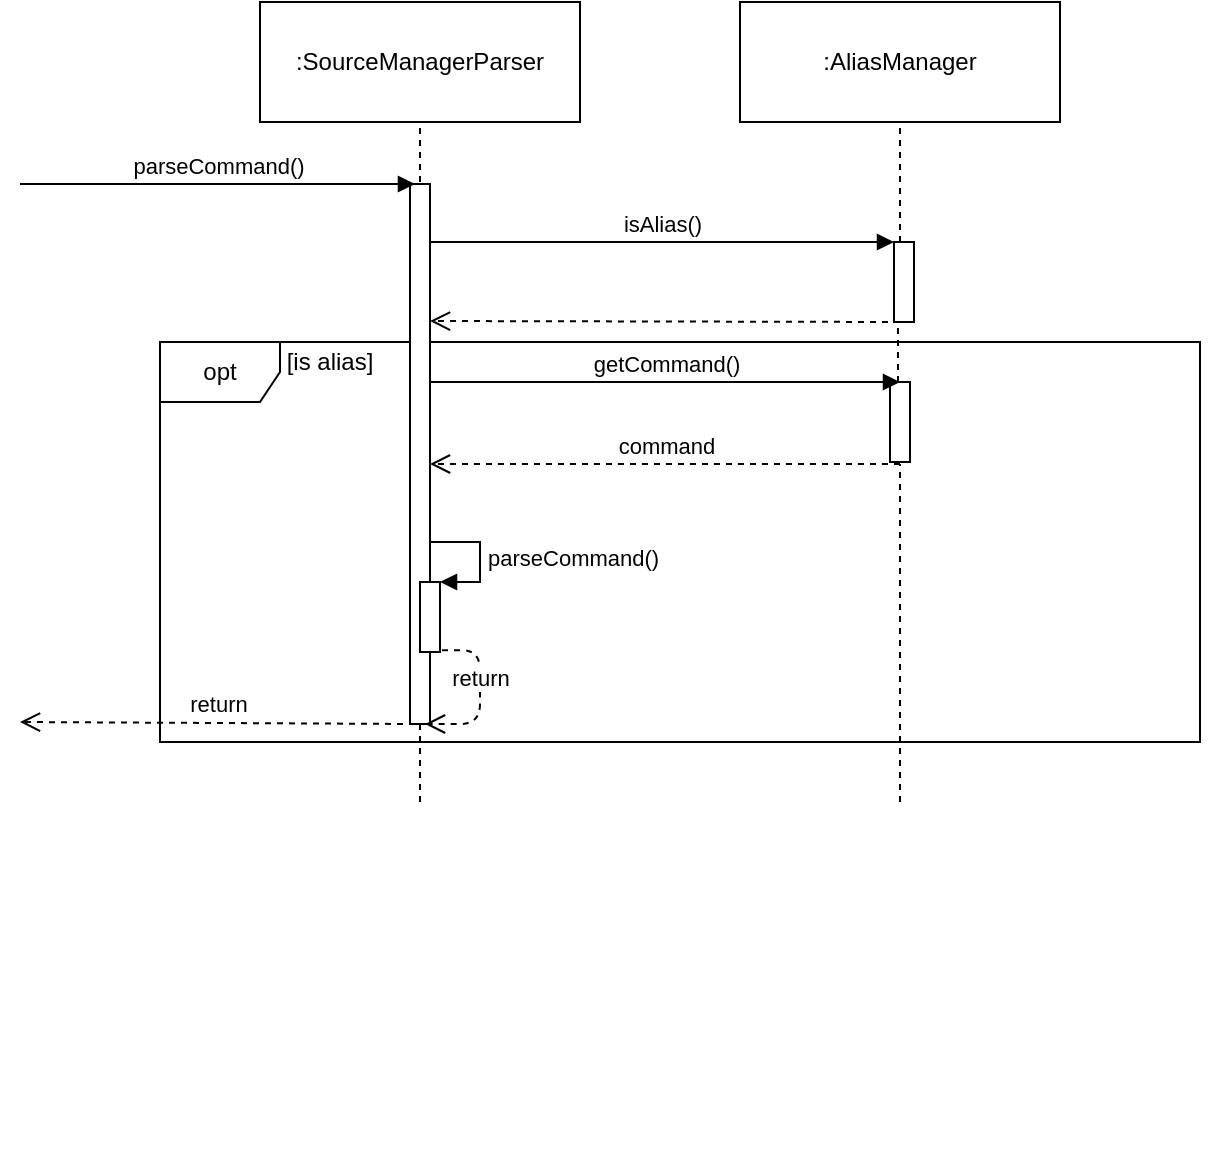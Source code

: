 <mxfile version="10.6.2" type="device"><diagram name="Page-1" id="13e1069c-82ec-6db2-03f1-153e76fe0fe0"><mxGraphModel dx="918" dy="582" grid="1" gridSize="10" guides="1" tooltips="1" connect="1" arrows="1" fold="1" page="1" pageScale="1" pageWidth="1100" pageHeight="850" background="#ffffff" math="0" shadow="0"><root><mxCell id="0"/><mxCell id="1" parent="0"/><mxCell id="t0oWseaoDGN8CaiI7FlK-6" value="" style="group;container=1;" parent="1" vertex="1" connectable="0"><mxGeometry x="160" y="120" width="480" height="581" as="geometry"/></mxCell><mxCell id="t0oWseaoDGN8CaiI7FlK-20" value="opt" style="shape=umlFrame;whiteSpace=wrap;html=1;" parent="t0oWseaoDGN8CaiI7FlK-6" vertex="1"><mxGeometry x="-50" y="170" width="520" height="200" as="geometry"/></mxCell><mxCell id="t0oWseaoDGN8CaiI7FlK-4" value=":SourceManagerParser" style="rounded=0;whiteSpace=wrap;html=1;" parent="t0oWseaoDGN8CaiI7FlK-6" vertex="1"><mxGeometry width="160" height="60" as="geometry"/></mxCell><mxCell id="t0oWseaoDGN8CaiI7FlK-5" value="" style="endArrow=none;dashed=1;html=1;entryX=0.5;entryY=1;entryDx=0;entryDy=0;" parent="t0oWseaoDGN8CaiI7FlK-6" target="t0oWseaoDGN8CaiI7FlK-4" edge="1"><mxGeometry width="50" height="50" relative="1" as="geometry"><mxPoint x="80" y="90" as="sourcePoint"/><mxPoint x="50" y="80" as="targetPoint"/></mxGeometry></mxCell><mxCell id="t0oWseaoDGN8CaiI7FlK-7" value="" style="rounded=0;whiteSpace=wrap;html=1;" parent="t0oWseaoDGN8CaiI7FlK-6" vertex="1"><mxGeometry x="75" y="91" width="10" height="270" as="geometry"/></mxCell><mxCell id="t0oWseaoDGN8CaiI7FlK-24" value="[is alias]" style="text;html=1;strokeColor=none;fillColor=none;align=center;verticalAlign=middle;whiteSpace=wrap;rounded=0;" parent="t0oWseaoDGN8CaiI7FlK-6" vertex="1"><mxGeometry x="10" y="170" width="50" height="20" as="geometry"/></mxCell><mxCell id="t0oWseaoDGN8CaiI7FlK-25" value="" style="endArrow=none;dashed=1;html=1;entryX=0.5;entryY=1;entryDx=0;entryDy=0;" parent="t0oWseaoDGN8CaiI7FlK-6" source="t0oWseaoDGN8CaiI7FlK-27" edge="1"><mxGeometry width="50" height="50" relative="1" as="geometry"><mxPoint x="319" y="440" as="sourcePoint"/><mxPoint x="319" y="160" as="targetPoint"/></mxGeometry></mxCell><mxCell id="t0oWseaoDGN8CaiI7FlK-27" value="" style="html=1;points=[];perimeter=orthogonalPerimeter;" parent="t0oWseaoDGN8CaiI7FlK-6" vertex="1"><mxGeometry x="315" y="190" width="10" height="40" as="geometry"/></mxCell><mxCell id="t0oWseaoDGN8CaiI7FlK-29" value="" style="html=1;points=[];perimeter=orthogonalPerimeter;" parent="t0oWseaoDGN8CaiI7FlK-6" vertex="1"><mxGeometry x="317" y="120" width="10" height="40" as="geometry"/></mxCell><mxCell id="t0oWseaoDGN8CaiI7FlK-30" value="getCommand()" style="html=1;verticalAlign=bottom;endArrow=block;" parent="t0oWseaoDGN8CaiI7FlK-6" edge="1"><mxGeometry width="80" relative="1" as="geometry"><mxPoint x="85" y="190" as="sourcePoint"/><mxPoint x="320" y="190" as="targetPoint"/></mxGeometry></mxCell><mxCell id="t0oWseaoDGN8CaiI7FlK-31" value="command" style="html=1;verticalAlign=bottom;endArrow=open;dashed=1;endSize=8;" parent="t0oWseaoDGN8CaiI7FlK-6" edge="1"><mxGeometry relative="1" as="geometry"><mxPoint x="320" y="231" as="sourcePoint"/><mxPoint x="85" y="231" as="targetPoint"/></mxGeometry></mxCell><mxCell id="t0oWseaoDGN8CaiI7FlK-32" value="" style="html=1;points=[];perimeter=orthogonalPerimeter;" parent="t0oWseaoDGN8CaiI7FlK-6" vertex="1"><mxGeometry x="80" y="290" width="10" height="35" as="geometry"/></mxCell><mxCell id="t0oWseaoDGN8CaiI7FlK-33" value="parseCommand()" style="edgeStyle=orthogonalEdgeStyle;html=1;align=left;spacingLeft=2;endArrow=block;rounded=0;" parent="t0oWseaoDGN8CaiI7FlK-6" edge="1"><mxGeometry relative="1" as="geometry"><mxPoint x="85" y="270" as="sourcePoint"/><Array as="points"><mxPoint x="110" y="270"/></Array><mxPoint x="90" y="290" as="targetPoint"/></mxGeometry></mxCell><mxCell id="t0oWseaoDGN8CaiI7FlK-35" value="return" style="html=1;verticalAlign=bottom;endArrow=open;dashed=1;endSize=8;exitX=1.1;exitY=0.975;exitDx=0;exitDy=0;exitPerimeter=0;entryX=0.75;entryY=1;entryDx=0;entryDy=0;" parent="t0oWseaoDGN8CaiI7FlK-6" source="t0oWseaoDGN8CaiI7FlK-32" target="t0oWseaoDGN8CaiI7FlK-7" edge="1"><mxGeometry relative="1" as="geometry"><mxPoint x="170" y="310" as="sourcePoint"/><mxPoint x="-100" y="330" as="targetPoint"/><Array as="points"><mxPoint x="110" y="324"/><mxPoint x="110" y="361"/></Array></mxGeometry></mxCell><mxCell id="t0oWseaoDGN8CaiI7FlK-11" value=":AliasManager" style="rounded=0;whiteSpace=wrap;html=1;" parent="1" vertex="1"><mxGeometry x="400" y="120" width="160" height="60" as="geometry"/></mxCell><mxCell id="t0oWseaoDGN8CaiI7FlK-12" value="" style="endArrow=none;dashed=1;html=1;entryX=0.5;entryY=1;entryDx=0;entryDy=0;exitX=0.5;exitY=0;exitDx=0;exitDy=0;" parent="1" edge="1"><mxGeometry width="50" height="50" relative="1" as="geometry"><mxPoint x="480" y="240" as="sourcePoint"/><mxPoint x="480" y="180" as="targetPoint"/></mxGeometry></mxCell><mxCell id="t0oWseaoDGN8CaiI7FlK-17" value="parseCommand()" style="html=1;verticalAlign=bottom;endArrow=block;entryX=0.25;entryY=0;entryDx=0;entryDy=0;" parent="1" target="t0oWseaoDGN8CaiI7FlK-7" edge="1"><mxGeometry width="80" relative="1" as="geometry"><mxPoint x="40" y="211" as="sourcePoint"/><mxPoint x="110" y="300" as="targetPoint"/></mxGeometry></mxCell><mxCell id="t0oWseaoDGN8CaiI7FlK-18" value="isAlias()" style="html=1;verticalAlign=bottom;endArrow=block;exitX=1.5;exitY=0.107;exitDx=0;exitDy=0;exitPerimeter=0;" parent="1" target="t0oWseaoDGN8CaiI7FlK-29" edge="1"><mxGeometry width="80" relative="1" as="geometry"><mxPoint x="245" y="240" as="sourcePoint"/><mxPoint x="410" y="240" as="targetPoint"/></mxGeometry></mxCell><mxCell id="t0oWseaoDGN8CaiI7FlK-19" value="" style="html=1;verticalAlign=bottom;endArrow=open;dashed=1;endSize=8;" parent="1" edge="1"><mxGeometry relative="1" as="geometry"><mxPoint x="480" y="280" as="sourcePoint"/><mxPoint x="245" y="279.5" as="targetPoint"/></mxGeometry></mxCell><mxCell id="t0oWseaoDGN8CaiI7FlK-36" value="return" style="html=1;verticalAlign=bottom;endArrow=open;dashed=1;endSize=8;exitX=0.25;exitY=1;exitDx=0;exitDy=0;" parent="1" source="t0oWseaoDGN8CaiI7FlK-7" edge="1"><mxGeometry relative="1" as="geometry"><mxPoint x="230" y="480" as="sourcePoint"/><mxPoint x="40" y="480" as="targetPoint"/></mxGeometry></mxCell><mxCell id="Lr47Cve1bf2usWPtupWr-1" value="" style="endArrow=none;dashed=1;html=1;" edge="1" parent="1"><mxGeometry width="50" height="50" relative="1" as="geometry"><mxPoint x="240" y="520" as="sourcePoint"/><mxPoint x="240" y="480" as="targetPoint"/></mxGeometry></mxCell><mxCell id="Lr47Cve1bf2usWPtupWr-2" value="" style="endArrow=none;dashed=1;html=1;entryX=0.5;entryY=1.025;entryDx=0;entryDy=0;entryPerimeter=0;" edge="1" parent="1" target="t0oWseaoDGN8CaiI7FlK-27"><mxGeometry width="50" height="50" relative="1" as="geometry"><mxPoint x="480" y="520" as="sourcePoint"/><mxPoint x="250" y="490" as="targetPoint"/></mxGeometry></mxCell></root></mxGraphModel></diagram></mxfile>